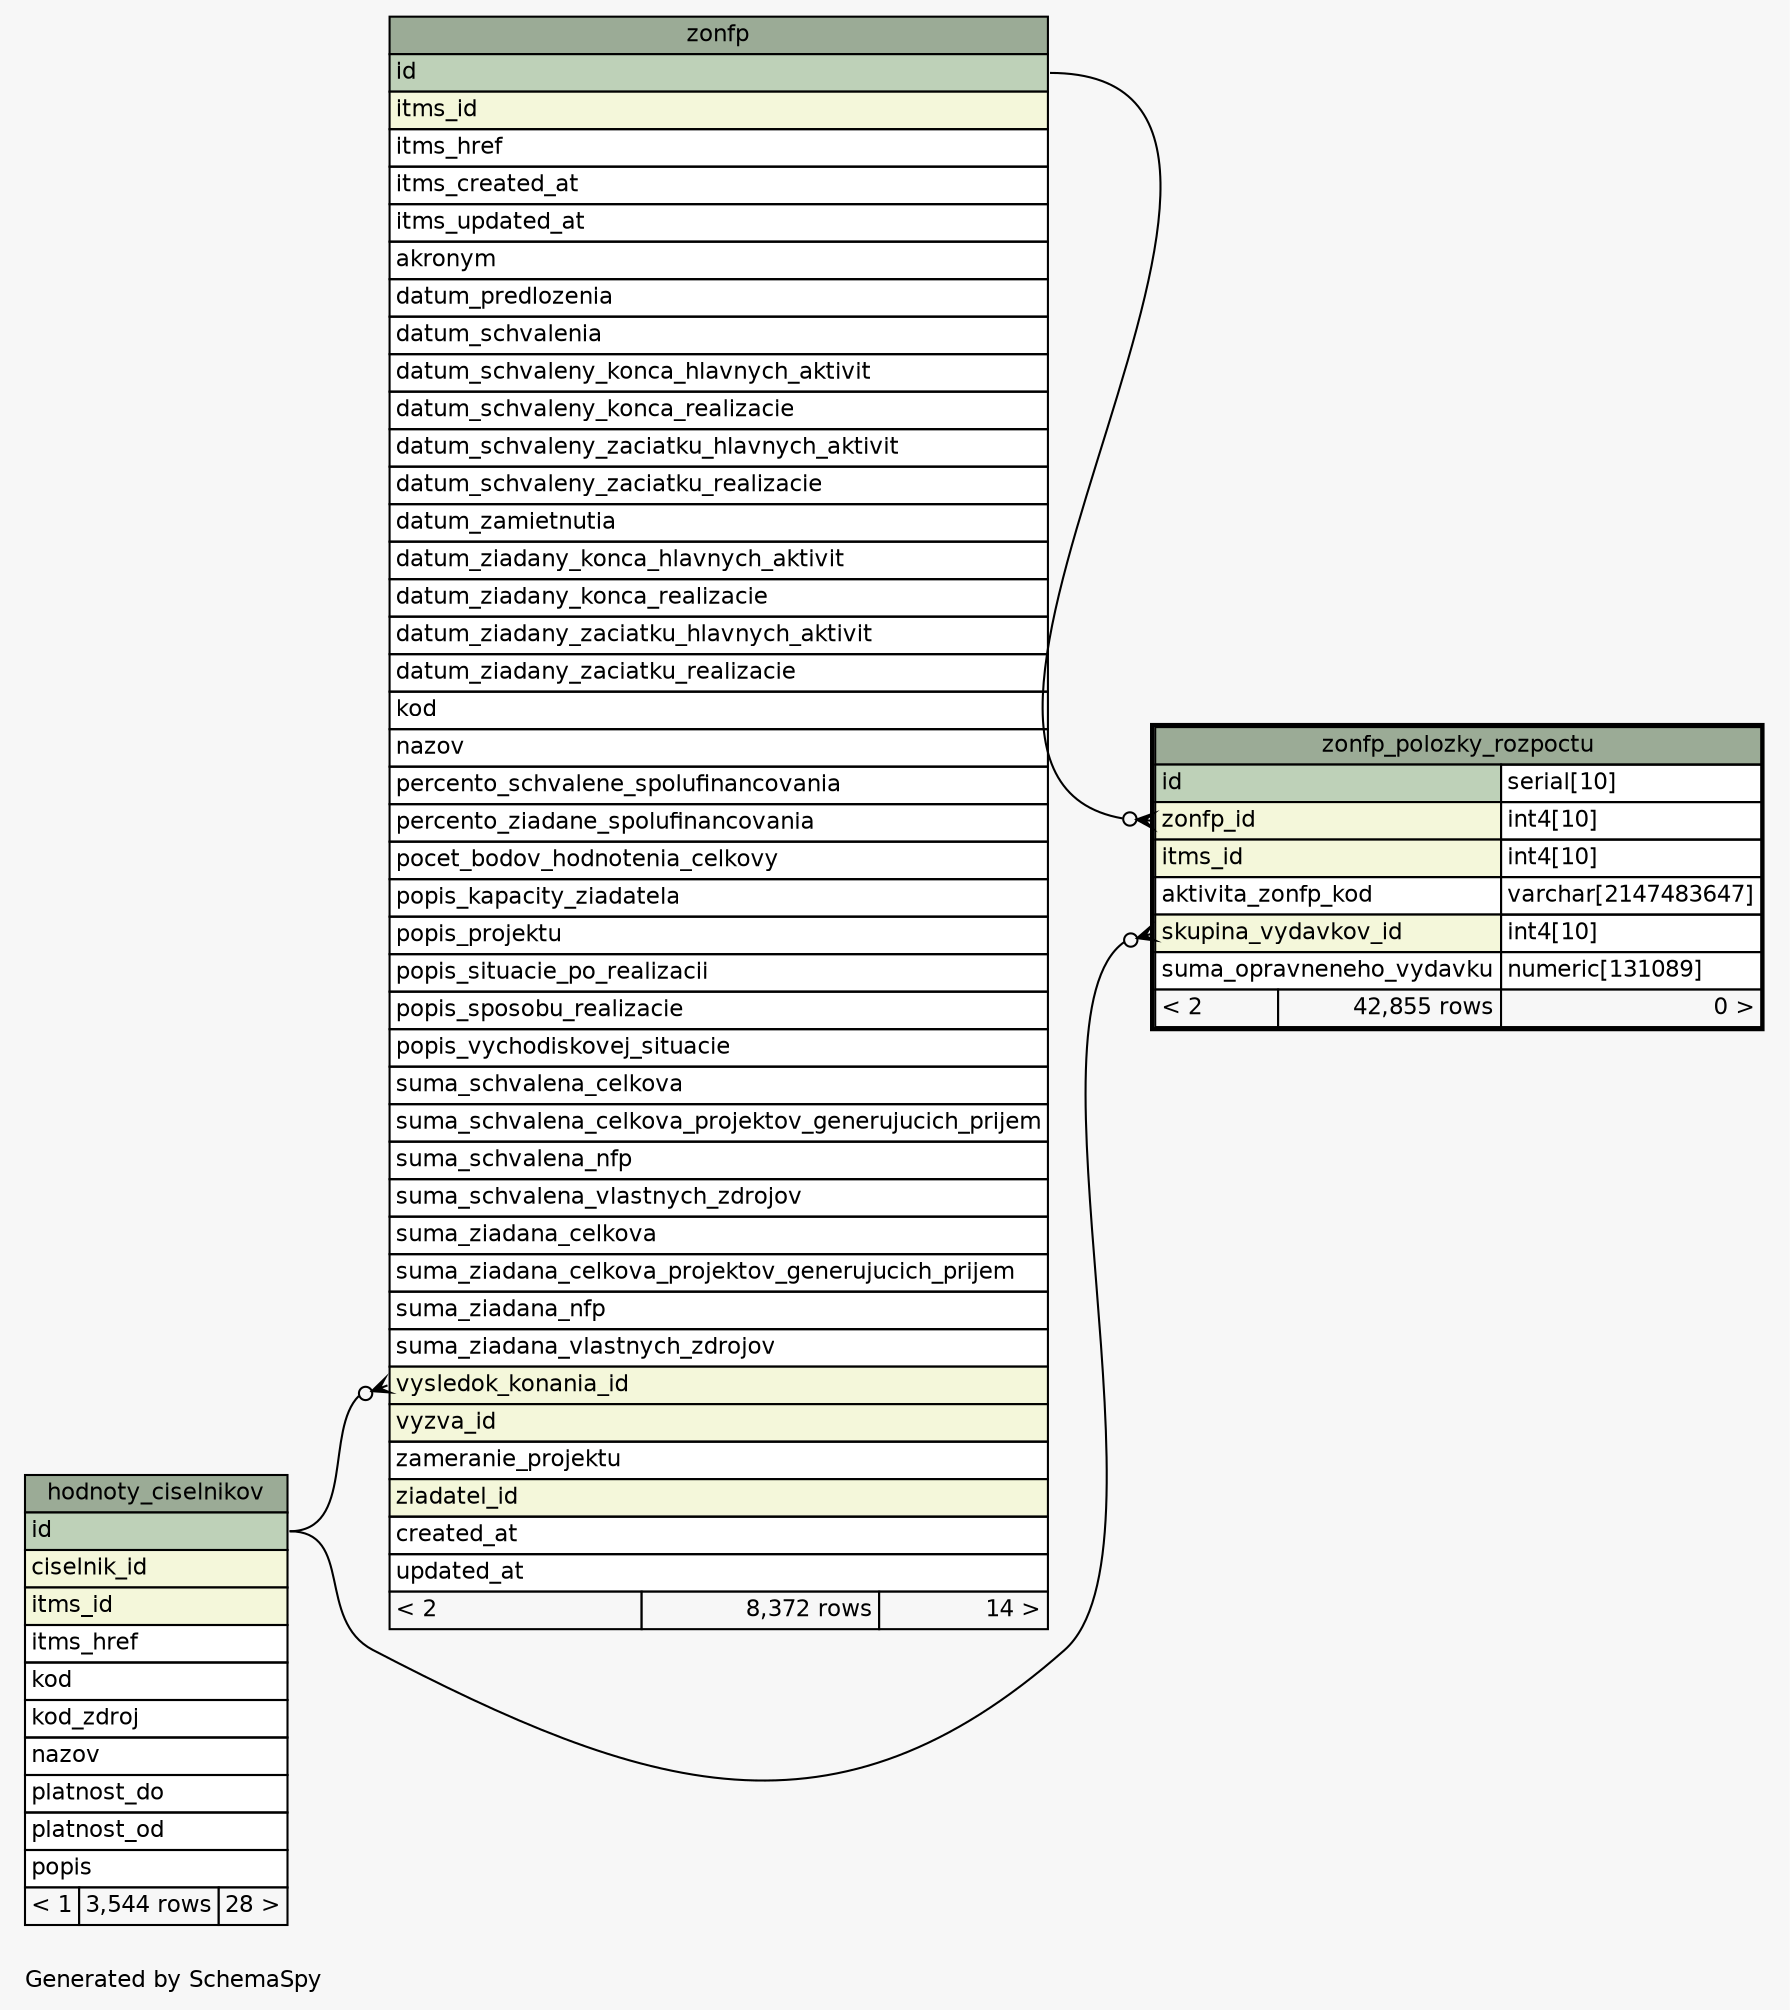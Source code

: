 // dot 2.38.0 on Linux 4.10.0-38-generic
// SchemaSpy rev 590
digraph "oneDegreeRelationshipsDiagram" {
  graph [
    rankdir="RL"
    bgcolor="#f7f7f7"
    label="\nGenerated by SchemaSpy"
    labeljust="l"
    nodesep="0.18"
    ranksep="0.46"
    fontname="Helvetica"
    fontsize="11"
  ];
  node [
    fontname="Helvetica"
    fontsize="11"
    shape="plaintext"
  ];
  edge [
    arrowsize="0.8"
  ];
  "zonfp":"vysledok_konania_id":w -> "hodnoty_ciselnikov":"id":e [arrowhead=none dir=back arrowtail=crowodot];
  "zonfp_polozky_rozpoctu":"skupina_vydavkov_id":w -> "hodnoty_ciselnikov":"id":e [arrowhead=none dir=back arrowtail=crowodot];
  "zonfp_polozky_rozpoctu":"zonfp_id":w -> "zonfp":"id":e [arrowhead=none dir=back arrowtail=crowodot];
  "hodnoty_ciselnikov" [
    label=<
    <TABLE BORDER="0" CELLBORDER="1" CELLSPACING="0" BGCOLOR="#ffffff">
      <TR><TD COLSPAN="3" BGCOLOR="#9bab96" ALIGN="CENTER">hodnoty_ciselnikov</TD></TR>
      <TR><TD PORT="id" COLSPAN="3" BGCOLOR="#bed1b8" ALIGN="LEFT">id</TD></TR>
      <TR><TD PORT="ciselnik_id" COLSPAN="3" BGCOLOR="#f4f7da" ALIGN="LEFT">ciselnik_id</TD></TR>
      <TR><TD PORT="itms_id" COLSPAN="3" BGCOLOR="#f4f7da" ALIGN="LEFT">itms_id</TD></TR>
      <TR><TD PORT="itms_href" COLSPAN="3" ALIGN="LEFT">itms_href</TD></TR>
      <TR><TD PORT="kod" COLSPAN="3" ALIGN="LEFT">kod</TD></TR>
      <TR><TD PORT="kod_zdroj" COLSPAN="3" ALIGN="LEFT">kod_zdroj</TD></TR>
      <TR><TD PORT="nazov" COLSPAN="3" ALIGN="LEFT">nazov</TD></TR>
      <TR><TD PORT="platnost_do" COLSPAN="3" ALIGN="LEFT">platnost_do</TD></TR>
      <TR><TD PORT="platnost_od" COLSPAN="3" ALIGN="LEFT">platnost_od</TD></TR>
      <TR><TD PORT="popis" COLSPAN="3" ALIGN="LEFT">popis</TD></TR>
      <TR><TD ALIGN="LEFT" BGCOLOR="#f7f7f7">&lt; 1</TD><TD ALIGN="RIGHT" BGCOLOR="#f7f7f7">3,544 rows</TD><TD ALIGN="RIGHT" BGCOLOR="#f7f7f7">28 &gt;</TD></TR>
    </TABLE>>
    URL="hodnoty_ciselnikov.html"
    tooltip="hodnoty_ciselnikov"
  ];
  "zonfp" [
    label=<
    <TABLE BORDER="0" CELLBORDER="1" CELLSPACING="0" BGCOLOR="#ffffff">
      <TR><TD COLSPAN="3" BGCOLOR="#9bab96" ALIGN="CENTER">zonfp</TD></TR>
      <TR><TD PORT="id" COLSPAN="3" BGCOLOR="#bed1b8" ALIGN="LEFT">id</TD></TR>
      <TR><TD PORT="itms_id" COLSPAN="3" BGCOLOR="#f4f7da" ALIGN="LEFT">itms_id</TD></TR>
      <TR><TD PORT="itms_href" COLSPAN="3" ALIGN="LEFT">itms_href</TD></TR>
      <TR><TD PORT="itms_created_at" COLSPAN="3" ALIGN="LEFT">itms_created_at</TD></TR>
      <TR><TD PORT="itms_updated_at" COLSPAN="3" ALIGN="LEFT">itms_updated_at</TD></TR>
      <TR><TD PORT="akronym" COLSPAN="3" ALIGN="LEFT">akronym</TD></TR>
      <TR><TD PORT="datum_predlozenia" COLSPAN="3" ALIGN="LEFT">datum_predlozenia</TD></TR>
      <TR><TD PORT="datum_schvalenia" COLSPAN="3" ALIGN="LEFT">datum_schvalenia</TD></TR>
      <TR><TD PORT="datum_schvaleny_konca_hlavnych_aktivit" COLSPAN="3" ALIGN="LEFT">datum_schvaleny_konca_hlavnych_aktivit</TD></TR>
      <TR><TD PORT="datum_schvaleny_konca_realizacie" COLSPAN="3" ALIGN="LEFT">datum_schvaleny_konca_realizacie</TD></TR>
      <TR><TD PORT="datum_schvaleny_zaciatku_hlavnych_aktivit" COLSPAN="3" ALIGN="LEFT">datum_schvaleny_zaciatku_hlavnych_aktivit</TD></TR>
      <TR><TD PORT="datum_schvaleny_zaciatku_realizacie" COLSPAN="3" ALIGN="LEFT">datum_schvaleny_zaciatku_realizacie</TD></TR>
      <TR><TD PORT="datum_zamietnutia" COLSPAN="3" ALIGN="LEFT">datum_zamietnutia</TD></TR>
      <TR><TD PORT="datum_ziadany_konca_hlavnych_aktivit" COLSPAN="3" ALIGN="LEFT">datum_ziadany_konca_hlavnych_aktivit</TD></TR>
      <TR><TD PORT="datum_ziadany_konca_realizacie" COLSPAN="3" ALIGN="LEFT">datum_ziadany_konca_realizacie</TD></TR>
      <TR><TD PORT="datum_ziadany_zaciatku_hlavnych_aktivit" COLSPAN="3" ALIGN="LEFT">datum_ziadany_zaciatku_hlavnych_aktivit</TD></TR>
      <TR><TD PORT="datum_ziadany_zaciatku_realizacie" COLSPAN="3" ALIGN="LEFT">datum_ziadany_zaciatku_realizacie</TD></TR>
      <TR><TD PORT="kod" COLSPAN="3" ALIGN="LEFT">kod</TD></TR>
      <TR><TD PORT="nazov" COLSPAN="3" ALIGN="LEFT">nazov</TD></TR>
      <TR><TD PORT="percento_schvalene_spolufinancovania" COLSPAN="3" ALIGN="LEFT">percento_schvalene_spolufinancovania</TD></TR>
      <TR><TD PORT="percento_ziadane_spolufinancovania" COLSPAN="3" ALIGN="LEFT">percento_ziadane_spolufinancovania</TD></TR>
      <TR><TD PORT="pocet_bodov_hodnotenia_celkovy" COLSPAN="3" ALIGN="LEFT">pocet_bodov_hodnotenia_celkovy</TD></TR>
      <TR><TD PORT="popis_kapacity_ziadatela" COLSPAN="3" ALIGN="LEFT">popis_kapacity_ziadatela</TD></TR>
      <TR><TD PORT="popis_projektu" COLSPAN="3" ALIGN="LEFT">popis_projektu</TD></TR>
      <TR><TD PORT="popis_situacie_po_realizacii" COLSPAN="3" ALIGN="LEFT">popis_situacie_po_realizacii</TD></TR>
      <TR><TD PORT="popis_sposobu_realizacie" COLSPAN="3" ALIGN="LEFT">popis_sposobu_realizacie</TD></TR>
      <TR><TD PORT="popis_vychodiskovej_situacie" COLSPAN="3" ALIGN="LEFT">popis_vychodiskovej_situacie</TD></TR>
      <TR><TD PORT="suma_schvalena_celkova" COLSPAN="3" ALIGN="LEFT">suma_schvalena_celkova</TD></TR>
      <TR><TD PORT="suma_schvalena_celkova_projektov_generujucich_prijem" COLSPAN="3" ALIGN="LEFT">suma_schvalena_celkova_projektov_generujucich_prijem</TD></TR>
      <TR><TD PORT="suma_schvalena_nfp" COLSPAN="3" ALIGN="LEFT">suma_schvalena_nfp</TD></TR>
      <TR><TD PORT="suma_schvalena_vlastnych_zdrojov" COLSPAN="3" ALIGN="LEFT">suma_schvalena_vlastnych_zdrojov</TD></TR>
      <TR><TD PORT="suma_ziadana_celkova" COLSPAN="3" ALIGN="LEFT">suma_ziadana_celkova</TD></TR>
      <TR><TD PORT="suma_ziadana_celkova_projektov_generujucich_prijem" COLSPAN="3" ALIGN="LEFT">suma_ziadana_celkova_projektov_generujucich_prijem</TD></TR>
      <TR><TD PORT="suma_ziadana_nfp" COLSPAN="3" ALIGN="LEFT">suma_ziadana_nfp</TD></TR>
      <TR><TD PORT="suma_ziadana_vlastnych_zdrojov" COLSPAN="3" ALIGN="LEFT">suma_ziadana_vlastnych_zdrojov</TD></TR>
      <TR><TD PORT="vysledok_konania_id" COLSPAN="3" BGCOLOR="#f4f7da" ALIGN="LEFT">vysledok_konania_id</TD></TR>
      <TR><TD PORT="vyzva_id" COLSPAN="3" BGCOLOR="#f4f7da" ALIGN="LEFT">vyzva_id</TD></TR>
      <TR><TD PORT="zameranie_projektu" COLSPAN="3" ALIGN="LEFT">zameranie_projektu</TD></TR>
      <TR><TD PORT="ziadatel_id" COLSPAN="3" BGCOLOR="#f4f7da" ALIGN="LEFT">ziadatel_id</TD></TR>
      <TR><TD PORT="created_at" COLSPAN="3" ALIGN="LEFT">created_at</TD></TR>
      <TR><TD PORT="updated_at" COLSPAN="3" ALIGN="LEFT">updated_at</TD></TR>
      <TR><TD ALIGN="LEFT" BGCOLOR="#f7f7f7">&lt; 2</TD><TD ALIGN="RIGHT" BGCOLOR="#f7f7f7">8,372 rows</TD><TD ALIGN="RIGHT" BGCOLOR="#f7f7f7">14 &gt;</TD></TR>
    </TABLE>>
    URL="zonfp.html"
    tooltip="zonfp"
  ];
  "zonfp_polozky_rozpoctu" [
    label=<
    <TABLE BORDER="2" CELLBORDER="1" CELLSPACING="0" BGCOLOR="#ffffff">
      <TR><TD COLSPAN="3" BGCOLOR="#9bab96" ALIGN="CENTER">zonfp_polozky_rozpoctu</TD></TR>
      <TR><TD PORT="id" COLSPAN="2" BGCOLOR="#bed1b8" ALIGN="LEFT">id</TD><TD PORT="id.type" ALIGN="LEFT">serial[10]</TD></TR>
      <TR><TD PORT="zonfp_id" COLSPAN="2" BGCOLOR="#f4f7da" ALIGN="LEFT">zonfp_id</TD><TD PORT="zonfp_id.type" ALIGN="LEFT">int4[10]</TD></TR>
      <TR><TD PORT="itms_id" COLSPAN="2" BGCOLOR="#f4f7da" ALIGN="LEFT">itms_id</TD><TD PORT="itms_id.type" ALIGN="LEFT">int4[10]</TD></TR>
      <TR><TD PORT="aktivita_zonfp_kod" COLSPAN="2" ALIGN="LEFT">aktivita_zonfp_kod</TD><TD PORT="aktivita_zonfp_kod.type" ALIGN="LEFT">varchar[2147483647]</TD></TR>
      <TR><TD PORT="skupina_vydavkov_id" COLSPAN="2" BGCOLOR="#f4f7da" ALIGN="LEFT">skupina_vydavkov_id</TD><TD PORT="skupina_vydavkov_id.type" ALIGN="LEFT">int4[10]</TD></TR>
      <TR><TD PORT="suma_opravneneho_vydavku" COLSPAN="2" ALIGN="LEFT">suma_opravneneho_vydavku</TD><TD PORT="suma_opravneneho_vydavku.type" ALIGN="LEFT">numeric[131089]</TD></TR>
      <TR><TD ALIGN="LEFT" BGCOLOR="#f7f7f7">&lt; 2</TD><TD ALIGN="RIGHT" BGCOLOR="#f7f7f7">42,855 rows</TD><TD ALIGN="RIGHT" BGCOLOR="#f7f7f7">0 &gt;</TD></TR>
    </TABLE>>
    URL="zonfp_polozky_rozpoctu.html"
    tooltip="zonfp_polozky_rozpoctu"
  ];
}
